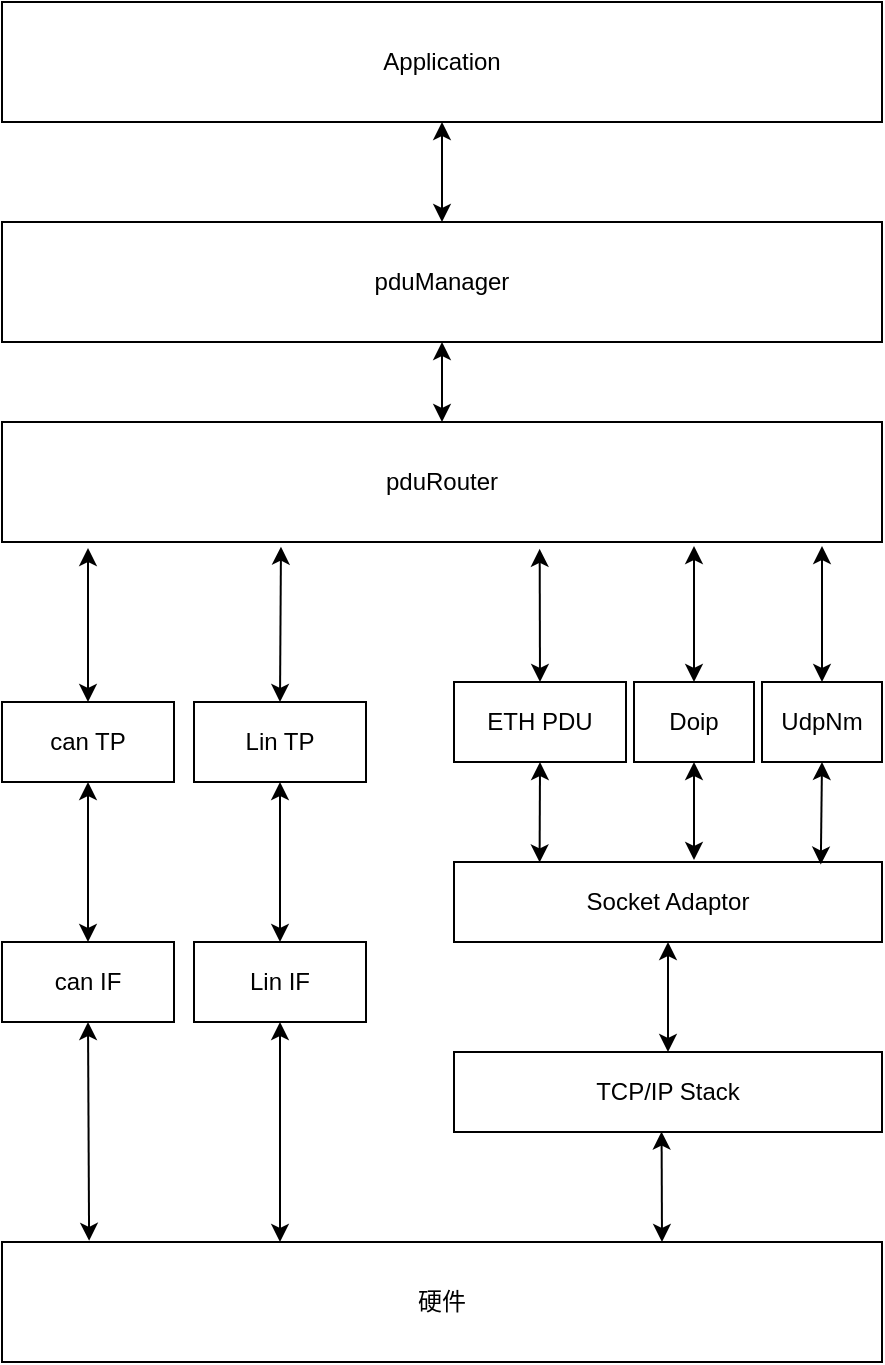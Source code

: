 <mxfile version="24.7.6">
  <diagram name="第 1 页" id="9iRk_tB7bTuXfebcZKuk">
    <mxGraphModel dx="1121" dy="619" grid="1" gridSize="10" guides="1" tooltips="1" connect="1" arrows="1" fold="1" page="1" pageScale="1" pageWidth="827" pageHeight="1169" math="0" shadow="0">
      <root>
        <mxCell id="0" />
        <mxCell id="1" parent="0" />
        <mxCell id="lw4ZKmeglTe6D63oF1gP-1" value="硬件" style="rounded=0;whiteSpace=wrap;html=1;" vertex="1" parent="1">
          <mxGeometry x="194" y="680" width="440" height="60" as="geometry" />
        </mxCell>
        <mxCell id="lw4ZKmeglTe6D63oF1gP-2" value="Application" style="rounded=0;whiteSpace=wrap;html=1;" vertex="1" parent="1">
          <mxGeometry x="194" y="60" width="440" height="60" as="geometry" />
        </mxCell>
        <mxCell id="lw4ZKmeglTe6D63oF1gP-3" value="pduManager" style="rounded=0;whiteSpace=wrap;html=1;" vertex="1" parent="1">
          <mxGeometry x="194" y="170" width="440" height="60" as="geometry" />
        </mxCell>
        <mxCell id="lw4ZKmeglTe6D63oF1gP-4" value="pduRouter" style="rounded=0;whiteSpace=wrap;html=1;" vertex="1" parent="1">
          <mxGeometry x="194" y="270" width="440" height="60" as="geometry" />
        </mxCell>
        <mxCell id="lw4ZKmeglTe6D63oF1gP-5" value="can TP" style="rounded=0;whiteSpace=wrap;html=1;" vertex="1" parent="1">
          <mxGeometry x="194" y="410" width="86" height="40" as="geometry" />
        </mxCell>
        <mxCell id="lw4ZKmeglTe6D63oF1gP-6" value="Lin TP" style="rounded=0;whiteSpace=wrap;html=1;" vertex="1" parent="1">
          <mxGeometry x="290" y="410" width="86" height="40" as="geometry" />
        </mxCell>
        <mxCell id="lw4ZKmeglTe6D63oF1gP-7" value="can IF" style="rounded=0;whiteSpace=wrap;html=1;" vertex="1" parent="1">
          <mxGeometry x="194" y="530" width="86" height="40" as="geometry" />
        </mxCell>
        <mxCell id="lw4ZKmeglTe6D63oF1gP-8" value="Lin IF" style="rounded=0;whiteSpace=wrap;html=1;" vertex="1" parent="1">
          <mxGeometry x="290" y="530" width="86" height="40" as="geometry" />
        </mxCell>
        <mxCell id="lw4ZKmeglTe6D63oF1gP-9" value="ETH PDU" style="rounded=0;whiteSpace=wrap;html=1;" vertex="1" parent="1">
          <mxGeometry x="420" y="400" width="86" height="40" as="geometry" />
        </mxCell>
        <mxCell id="lw4ZKmeglTe6D63oF1gP-10" value="Socket Adaptor" style="rounded=0;whiteSpace=wrap;html=1;" vertex="1" parent="1">
          <mxGeometry x="420" y="490" width="214" height="40" as="geometry" />
        </mxCell>
        <mxCell id="lw4ZKmeglTe6D63oF1gP-11" value="TCP/IP Stack" style="rounded=0;whiteSpace=wrap;html=1;" vertex="1" parent="1">
          <mxGeometry x="420" y="585" width="214" height="40" as="geometry" />
        </mxCell>
        <mxCell id="lw4ZKmeglTe6D63oF1gP-12" value="" style="endArrow=classic;startArrow=classic;html=1;rounded=0;entryX=0.5;entryY=1;entryDx=0;entryDy=0;exitX=0.5;exitY=0;exitDx=0;exitDy=0;" edge="1" parent="1" source="lw4ZKmeglTe6D63oF1gP-7" target="lw4ZKmeglTe6D63oF1gP-5">
          <mxGeometry width="50" height="50" relative="1" as="geometry">
            <mxPoint x="390" y="610" as="sourcePoint" />
            <mxPoint x="440" y="560" as="targetPoint" />
          </mxGeometry>
        </mxCell>
        <mxCell id="lw4ZKmeglTe6D63oF1gP-13" value="" style="endArrow=classic;startArrow=classic;html=1;rounded=0;entryX=0.5;entryY=1;entryDx=0;entryDy=0;exitX=0.5;exitY=0;exitDx=0;exitDy=0;" edge="1" parent="1" source="lw4ZKmeglTe6D63oF1gP-8" target="lw4ZKmeglTe6D63oF1gP-6">
          <mxGeometry width="50" height="50" relative="1" as="geometry">
            <mxPoint x="247" y="540" as="sourcePoint" />
            <mxPoint x="247" y="460" as="targetPoint" />
          </mxGeometry>
        </mxCell>
        <mxCell id="lw4ZKmeglTe6D63oF1gP-14" value="" style="endArrow=classic;startArrow=classic;html=1;rounded=0;entryX=0.5;entryY=1;entryDx=0;entryDy=0;exitX=0.099;exitY=-0.01;exitDx=0;exitDy=0;exitPerimeter=0;" edge="1" parent="1" source="lw4ZKmeglTe6D63oF1gP-1" target="lw4ZKmeglTe6D63oF1gP-7">
          <mxGeometry width="50" height="50" relative="1" as="geometry">
            <mxPoint x="343" y="540" as="sourcePoint" />
            <mxPoint x="343" y="460" as="targetPoint" />
          </mxGeometry>
        </mxCell>
        <mxCell id="lw4ZKmeglTe6D63oF1gP-15" value="" style="endArrow=classic;startArrow=classic;html=1;rounded=0;entryX=0.5;entryY=1;entryDx=0;entryDy=0;" edge="1" parent="1" target="lw4ZKmeglTe6D63oF1gP-8">
          <mxGeometry width="50" height="50" relative="1" as="geometry">
            <mxPoint x="333" y="680" as="sourcePoint" />
            <mxPoint x="247" y="580" as="targetPoint" />
          </mxGeometry>
        </mxCell>
        <mxCell id="lw4ZKmeglTe6D63oF1gP-16" value="Doip" style="rounded=0;whiteSpace=wrap;html=1;" vertex="1" parent="1">
          <mxGeometry x="510" y="400" width="60" height="40" as="geometry" />
        </mxCell>
        <mxCell id="lw4ZKmeglTe6D63oF1gP-17" value="" style="endArrow=classic;startArrow=classic;html=1;rounded=0;entryX=0.5;entryY=0;entryDx=0;entryDy=0;" edge="1" parent="1" target="lw4ZKmeglTe6D63oF1gP-5">
          <mxGeometry width="50" height="50" relative="1" as="geometry">
            <mxPoint x="237" y="333" as="sourcePoint" />
            <mxPoint x="343" y="460" as="targetPoint" />
          </mxGeometry>
        </mxCell>
        <mxCell id="lw4ZKmeglTe6D63oF1gP-18" value="" style="endArrow=classic;startArrow=classic;html=1;rounded=0;entryX=0.5;entryY=0;entryDx=0;entryDy=0;exitX=0.317;exitY=1.039;exitDx=0;exitDy=0;exitPerimeter=0;" edge="1" parent="1" source="lw4ZKmeglTe6D63oF1gP-4" target="lw4ZKmeglTe6D63oF1gP-6">
          <mxGeometry width="50" height="50" relative="1" as="geometry">
            <mxPoint x="247" y="343" as="sourcePoint" />
            <mxPoint x="247" y="420" as="targetPoint" />
          </mxGeometry>
        </mxCell>
        <mxCell id="lw4ZKmeglTe6D63oF1gP-19" value="" style="endArrow=classic;startArrow=classic;html=1;rounded=0;entryX=0.611;entryY=1.057;entryDx=0;entryDy=0;exitX=0.5;exitY=0;exitDx=0;exitDy=0;entryPerimeter=0;" edge="1" parent="1" source="lw4ZKmeglTe6D63oF1gP-9" target="lw4ZKmeglTe6D63oF1gP-4">
          <mxGeometry width="50" height="50" relative="1" as="geometry">
            <mxPoint x="343" y="342" as="sourcePoint" />
            <mxPoint x="343" y="420" as="targetPoint" />
          </mxGeometry>
        </mxCell>
        <mxCell id="lw4ZKmeglTe6D63oF1gP-20" value="" style="endArrow=classic;startArrow=classic;html=1;rounded=0;entryX=0.5;entryY=0;entryDx=0;entryDy=0;" edge="1" parent="1" target="lw4ZKmeglTe6D63oF1gP-16">
          <mxGeometry width="50" height="50" relative="1" as="geometry">
            <mxPoint x="540" y="332" as="sourcePoint" />
            <mxPoint x="473" y="343" as="targetPoint" />
          </mxGeometry>
        </mxCell>
        <mxCell id="lw4ZKmeglTe6D63oF1gP-21" value="UdpNm" style="rounded=0;whiteSpace=wrap;html=1;" vertex="1" parent="1">
          <mxGeometry x="574" y="400" width="60" height="40" as="geometry" />
        </mxCell>
        <mxCell id="lw4ZKmeglTe6D63oF1gP-22" value="" style="endArrow=classic;startArrow=classic;html=1;rounded=0;entryX=0.5;entryY=0;entryDx=0;entryDy=0;" edge="1" parent="1" target="lw4ZKmeglTe6D63oF1gP-21">
          <mxGeometry width="50" height="50" relative="1" as="geometry">
            <mxPoint x="604" y="332" as="sourcePoint" />
            <mxPoint x="560" y="410" as="targetPoint" />
          </mxGeometry>
        </mxCell>
        <mxCell id="lw4ZKmeglTe6D63oF1gP-23" value="" style="endArrow=classic;startArrow=classic;html=1;rounded=0;entryX=0.5;entryY=1;entryDx=0;entryDy=0;exitX=0.5;exitY=0;exitDx=0;exitDy=0;" edge="1" parent="1" source="lw4ZKmeglTe6D63oF1gP-11" target="lw4ZKmeglTe6D63oF1gP-10">
          <mxGeometry width="50" height="50" relative="1" as="geometry">
            <mxPoint x="473" y="410" as="sourcePoint" />
            <mxPoint x="473" y="343" as="targetPoint" />
          </mxGeometry>
        </mxCell>
        <mxCell id="lw4ZKmeglTe6D63oF1gP-24" value="" style="endArrow=classic;startArrow=classic;html=1;rounded=0;entryX=0.485;entryY=0.995;entryDx=0;entryDy=0;exitX=0.75;exitY=0;exitDx=0;exitDy=0;entryPerimeter=0;" edge="1" parent="1" source="lw4ZKmeglTe6D63oF1gP-1" target="lw4ZKmeglTe6D63oF1gP-11">
          <mxGeometry width="50" height="50" relative="1" as="geometry">
            <mxPoint x="537" y="595" as="sourcePoint" />
            <mxPoint x="537" y="540" as="targetPoint" />
          </mxGeometry>
        </mxCell>
        <mxCell id="lw4ZKmeglTe6D63oF1gP-25" value="" style="endArrow=classic;startArrow=classic;html=1;rounded=0;entryX=0.5;entryY=1;entryDx=0;entryDy=0;exitX=0.2;exitY=0.005;exitDx=0;exitDy=0;exitPerimeter=0;" edge="1" parent="1" source="lw4ZKmeglTe6D63oF1gP-10" target="lw4ZKmeglTe6D63oF1gP-9">
          <mxGeometry width="50" height="50" relative="1" as="geometry">
            <mxPoint x="463" y="490" as="sourcePoint" />
            <mxPoint x="462.73" y="440" as="targetPoint" />
          </mxGeometry>
        </mxCell>
        <mxCell id="lw4ZKmeglTe6D63oF1gP-26" value="" style="endArrow=classic;startArrow=classic;html=1;rounded=0;entryX=0.5;entryY=1;entryDx=0;entryDy=0;" edge="1" parent="1" target="lw4ZKmeglTe6D63oF1gP-16">
          <mxGeometry width="50" height="50" relative="1" as="geometry">
            <mxPoint x="540" y="489" as="sourcePoint" />
            <mxPoint x="473" y="450" as="targetPoint" />
          </mxGeometry>
        </mxCell>
        <mxCell id="lw4ZKmeglTe6D63oF1gP-27" value="" style="endArrow=classic;startArrow=classic;html=1;rounded=0;entryX=0.5;entryY=1;entryDx=0;entryDy=0;exitX=0.857;exitY=0.032;exitDx=0;exitDy=0;exitPerimeter=0;" edge="1" parent="1" source="lw4ZKmeglTe6D63oF1gP-10" target="lw4ZKmeglTe6D63oF1gP-21">
          <mxGeometry width="50" height="50" relative="1" as="geometry">
            <mxPoint x="560" y="499" as="sourcePoint" />
            <mxPoint x="560" y="450" as="targetPoint" />
          </mxGeometry>
        </mxCell>
        <mxCell id="lw4ZKmeglTe6D63oF1gP-28" value="" style="endArrow=classic;startArrow=classic;html=1;rounded=0;entryX=0.5;entryY=1;entryDx=0;entryDy=0;exitX=0.5;exitY=0;exitDx=0;exitDy=0;" edge="1" parent="1" source="lw4ZKmeglTe6D63oF1gP-4" target="lw4ZKmeglTe6D63oF1gP-3">
          <mxGeometry width="50" height="50" relative="1" as="geometry">
            <mxPoint x="534" y="690" as="sourcePoint" />
            <mxPoint x="534" y="635" as="targetPoint" />
          </mxGeometry>
        </mxCell>
        <mxCell id="lw4ZKmeglTe6D63oF1gP-29" value="" style="endArrow=classic;startArrow=classic;html=1;rounded=0;entryX=0.5;entryY=1;entryDx=0;entryDy=0;exitX=0.5;exitY=0;exitDx=0;exitDy=0;" edge="1" parent="1" source="lw4ZKmeglTe6D63oF1gP-3" target="lw4ZKmeglTe6D63oF1gP-2">
          <mxGeometry width="50" height="50" relative="1" as="geometry">
            <mxPoint x="424" y="280" as="sourcePoint" />
            <mxPoint x="424" y="240" as="targetPoint" />
          </mxGeometry>
        </mxCell>
      </root>
    </mxGraphModel>
  </diagram>
</mxfile>

